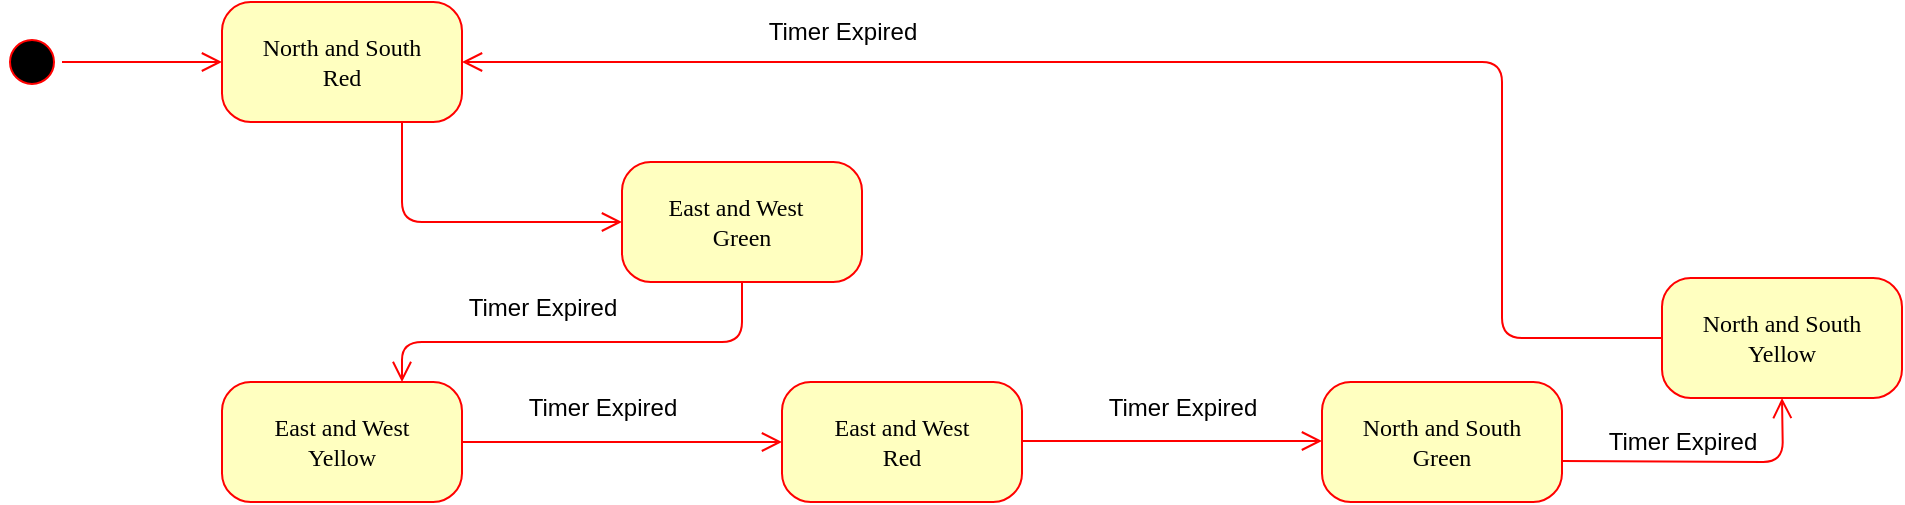 <mxfile version="24.8.2">
  <diagram name="Page-1" id="m9n6MyZQ76Nyd2Zds0bl">
    <mxGraphModel dx="1034" dy="515" grid="1" gridSize="10" guides="1" tooltips="1" connect="1" arrows="1" fold="1" page="1" pageScale="1" pageWidth="850" pageHeight="1100" math="0" shadow="0">
      <root>
        <mxCell id="0" />
        <mxCell id="1" parent="0" />
        <mxCell id="tUrQ-FubIqAEfq1DbJkS-1" value="" style="ellipse;html=1;shape=startState;fillColor=#000000;strokeColor=#ff0000;rounded=1;shadow=0;comic=0;labelBackgroundColor=none;fontFamily=Verdana;fontSize=12;fontColor=#000000;align=center;direction=south;" vertex="1" parent="1">
          <mxGeometry x="130" y="135" width="30" height="30" as="geometry" />
        </mxCell>
        <mxCell id="tUrQ-FubIqAEfq1DbJkS-2" value="East and West&lt;br&gt;Yellow" style="rounded=1;whiteSpace=wrap;html=1;arcSize=24;fillColor=#ffffc0;strokeColor=#ff0000;shadow=0;comic=0;labelBackgroundColor=none;fontFamily=Verdana;fontSize=12;fontColor=#000000;align=center;" vertex="1" parent="1">
          <mxGeometry x="240" y="310" width="120" height="60" as="geometry" />
        </mxCell>
        <mxCell id="tUrQ-FubIqAEfq1DbJkS-3" value="North and South&lt;br&gt;Red" style="rounded=1;whiteSpace=wrap;html=1;arcSize=24;fillColor=#ffffc0;strokeColor=#ff0000;shadow=0;comic=0;labelBackgroundColor=none;fontFamily=Verdana;fontSize=12;fontColor=#000000;align=center;" vertex="1" parent="1">
          <mxGeometry x="240" y="120" width="120" height="60" as="geometry" />
        </mxCell>
        <mxCell id="tUrQ-FubIqAEfq1DbJkS-4" value="East and West&amp;nbsp;&amp;nbsp;&lt;br&gt;Green" style="rounded=1;whiteSpace=wrap;html=1;arcSize=24;fillColor=#ffffc0;strokeColor=#ff0000;shadow=0;comic=0;labelBackgroundColor=none;fontFamily=Verdana;fontSize=12;fontColor=#000000;align=center;" vertex="1" parent="1">
          <mxGeometry x="440" y="200" width="120" height="60" as="geometry" />
        </mxCell>
        <mxCell id="tUrQ-FubIqAEfq1DbJkS-5" style="edgeStyle=orthogonalEdgeStyle;html=1;entryX=1;entryY=0.5;labelBackgroundColor=none;endArrow=open;endSize=8;strokeColor=#ff0000;fontFamily=Verdana;fontSize=12;align=left;" edge="1" parent="1" target="tUrQ-FubIqAEfq1DbJkS-3">
          <mxGeometry relative="1" as="geometry">
            <Array as="points">
              <mxPoint x="880" y="288" />
              <mxPoint x="880" y="150" />
            </Array>
            <mxPoint x="960" y="288" as="sourcePoint" />
          </mxGeometry>
        </mxCell>
        <mxCell id="tUrQ-FubIqAEfq1DbJkS-6" value="North and South&lt;br&gt;Green" style="rounded=1;whiteSpace=wrap;html=1;arcSize=24;fillColor=#ffffc0;strokeColor=#ff0000;shadow=0;comic=0;labelBackgroundColor=none;fontFamily=Verdana;fontSize=12;fontColor=#000000;align=center;" vertex="1" parent="1">
          <mxGeometry x="790" y="310" width="120" height="60" as="geometry" />
        </mxCell>
        <mxCell id="tUrQ-FubIqAEfq1DbJkS-7" value="East and West&lt;br&gt;Red" style="rounded=1;whiteSpace=wrap;html=1;arcSize=24;fillColor=#ffffc0;strokeColor=#ff0000;shadow=0;comic=0;labelBackgroundColor=none;fontFamily=Verdana;fontSize=12;fontColor=#000000;align=center;" vertex="1" parent="1">
          <mxGeometry x="520" y="310" width="120" height="60" as="geometry" />
        </mxCell>
        <mxCell id="tUrQ-FubIqAEfq1DbJkS-8" style="edgeStyle=orthogonalEdgeStyle;html=1;labelBackgroundColor=none;endArrow=open;endSize=8;strokeColor=#ff0000;fontFamily=Verdana;fontSize=12;align=left;" edge="1" parent="1" source="tUrQ-FubIqAEfq1DbJkS-1" target="tUrQ-FubIqAEfq1DbJkS-3">
          <mxGeometry relative="1" as="geometry" />
        </mxCell>
        <mxCell id="tUrQ-FubIqAEfq1DbJkS-9" style="edgeStyle=orthogonalEdgeStyle;html=1;labelBackgroundColor=none;endArrow=open;endSize=8;strokeColor=#ff0000;fontFamily=Verdana;fontSize=12;align=left;entryX=0;entryY=0.5;" edge="1" parent="1" source="tUrQ-FubIqAEfq1DbJkS-3" target="tUrQ-FubIqAEfq1DbJkS-4">
          <mxGeometry relative="1" as="geometry">
            <Array as="points">
              <mxPoint x="330" y="230" />
            </Array>
          </mxGeometry>
        </mxCell>
        <mxCell id="tUrQ-FubIqAEfq1DbJkS-10" style="edgeStyle=orthogonalEdgeStyle;html=1;entryX=0.75;entryY=0;labelBackgroundColor=none;endArrow=open;endSize=8;strokeColor=#ff0000;fontFamily=Verdana;fontSize=12;align=left;exitX=0.5;exitY=1;" edge="1" parent="1" source="tUrQ-FubIqAEfq1DbJkS-4" target="tUrQ-FubIqAEfq1DbJkS-2">
          <mxGeometry relative="1" as="geometry">
            <mxPoint x="520" y="300" as="sourcePoint" />
            <Array as="points">
              <mxPoint x="500" y="290" />
              <mxPoint x="330" y="290" />
            </Array>
          </mxGeometry>
        </mxCell>
        <mxCell id="tUrQ-FubIqAEfq1DbJkS-11" style="edgeStyle=orthogonalEdgeStyle;html=1;exitX=1;exitY=0.5;entryX=0;entryY=0.5;labelBackgroundColor=none;endArrow=open;endSize=8;strokeColor=#ff0000;fontFamily=Verdana;fontSize=12;align=left;" edge="1" parent="1" source="tUrQ-FubIqAEfq1DbJkS-2" target="tUrQ-FubIqAEfq1DbJkS-7">
          <mxGeometry relative="1" as="geometry" />
        </mxCell>
        <mxCell id="tUrQ-FubIqAEfq1DbJkS-12" style="edgeStyle=orthogonalEdgeStyle;html=1;exitX=1;exitY=0.25;entryX=0;entryY=0.25;labelBackgroundColor=none;endArrow=open;endSize=8;strokeColor=#ff0000;fontFamily=Verdana;fontSize=12;align=left;" edge="1" parent="1">
          <mxGeometry relative="1" as="geometry">
            <mxPoint x="640" y="339.5" as="sourcePoint" />
            <mxPoint x="790" y="339.5" as="targetPoint" />
          </mxGeometry>
        </mxCell>
        <mxCell id="tUrQ-FubIqAEfq1DbJkS-13" value="Timer Expired" style="text;html=1;align=center;verticalAlign=middle;resizable=0;points=[];autosize=1;strokeColor=none;fillColor=none;" vertex="1" parent="1">
          <mxGeometry x="350" y="258" width="100" height="30" as="geometry" />
        </mxCell>
        <mxCell id="tUrQ-FubIqAEfq1DbJkS-14" value="Timer Expired" style="text;html=1;align=center;verticalAlign=middle;resizable=0;points=[];autosize=1;strokeColor=none;fillColor=none;" vertex="1" parent="1">
          <mxGeometry x="380" y="308" width="100" height="30" as="geometry" />
        </mxCell>
        <mxCell id="tUrQ-FubIqAEfq1DbJkS-15" value="Timer Expired" style="text;html=1;align=center;verticalAlign=middle;resizable=0;points=[];autosize=1;strokeColor=none;fillColor=none;" vertex="1" parent="1">
          <mxGeometry x="670" y="308" width="100" height="30" as="geometry" />
        </mxCell>
        <mxCell id="tUrQ-FubIqAEfq1DbJkS-16" style="edgeStyle=orthogonalEdgeStyle;html=1;exitX=1;exitY=0.25;entryX=0.5;entryY=1;labelBackgroundColor=none;endArrow=open;endSize=8;strokeColor=#ff0000;fontFamily=Verdana;fontSize=12;align=left;entryDx=0;entryDy=0;" edge="1" parent="1">
          <mxGeometry relative="1" as="geometry">
            <mxPoint x="910" y="349.5" as="sourcePoint" />
            <mxPoint x="1020" y="318" as="targetPoint" />
          </mxGeometry>
        </mxCell>
        <mxCell id="tUrQ-FubIqAEfq1DbJkS-17" value="Timer Expired" style="text;html=1;align=center;verticalAlign=middle;resizable=0;points=[];autosize=1;strokeColor=none;fillColor=none;" vertex="1" parent="1">
          <mxGeometry x="920" y="325" width="100" height="30" as="geometry" />
        </mxCell>
        <mxCell id="tUrQ-FubIqAEfq1DbJkS-18" value="Timer Expired" style="text;html=1;align=center;verticalAlign=middle;resizable=0;points=[];autosize=1;strokeColor=none;fillColor=none;" vertex="1" parent="1">
          <mxGeometry x="500" y="120" width="100" height="30" as="geometry" />
        </mxCell>
        <mxCell id="tUrQ-FubIqAEfq1DbJkS-19" value="North and South&lt;br&gt;Yellow" style="rounded=1;whiteSpace=wrap;html=1;arcSize=24;fillColor=#ffffc0;strokeColor=#ff0000;shadow=0;comic=0;labelBackgroundColor=none;fontFamily=Verdana;fontSize=12;fontColor=#000000;align=center;" vertex="1" parent="1">
          <mxGeometry x="960" y="258" width="120" height="60" as="geometry" />
        </mxCell>
      </root>
    </mxGraphModel>
  </diagram>
</mxfile>
